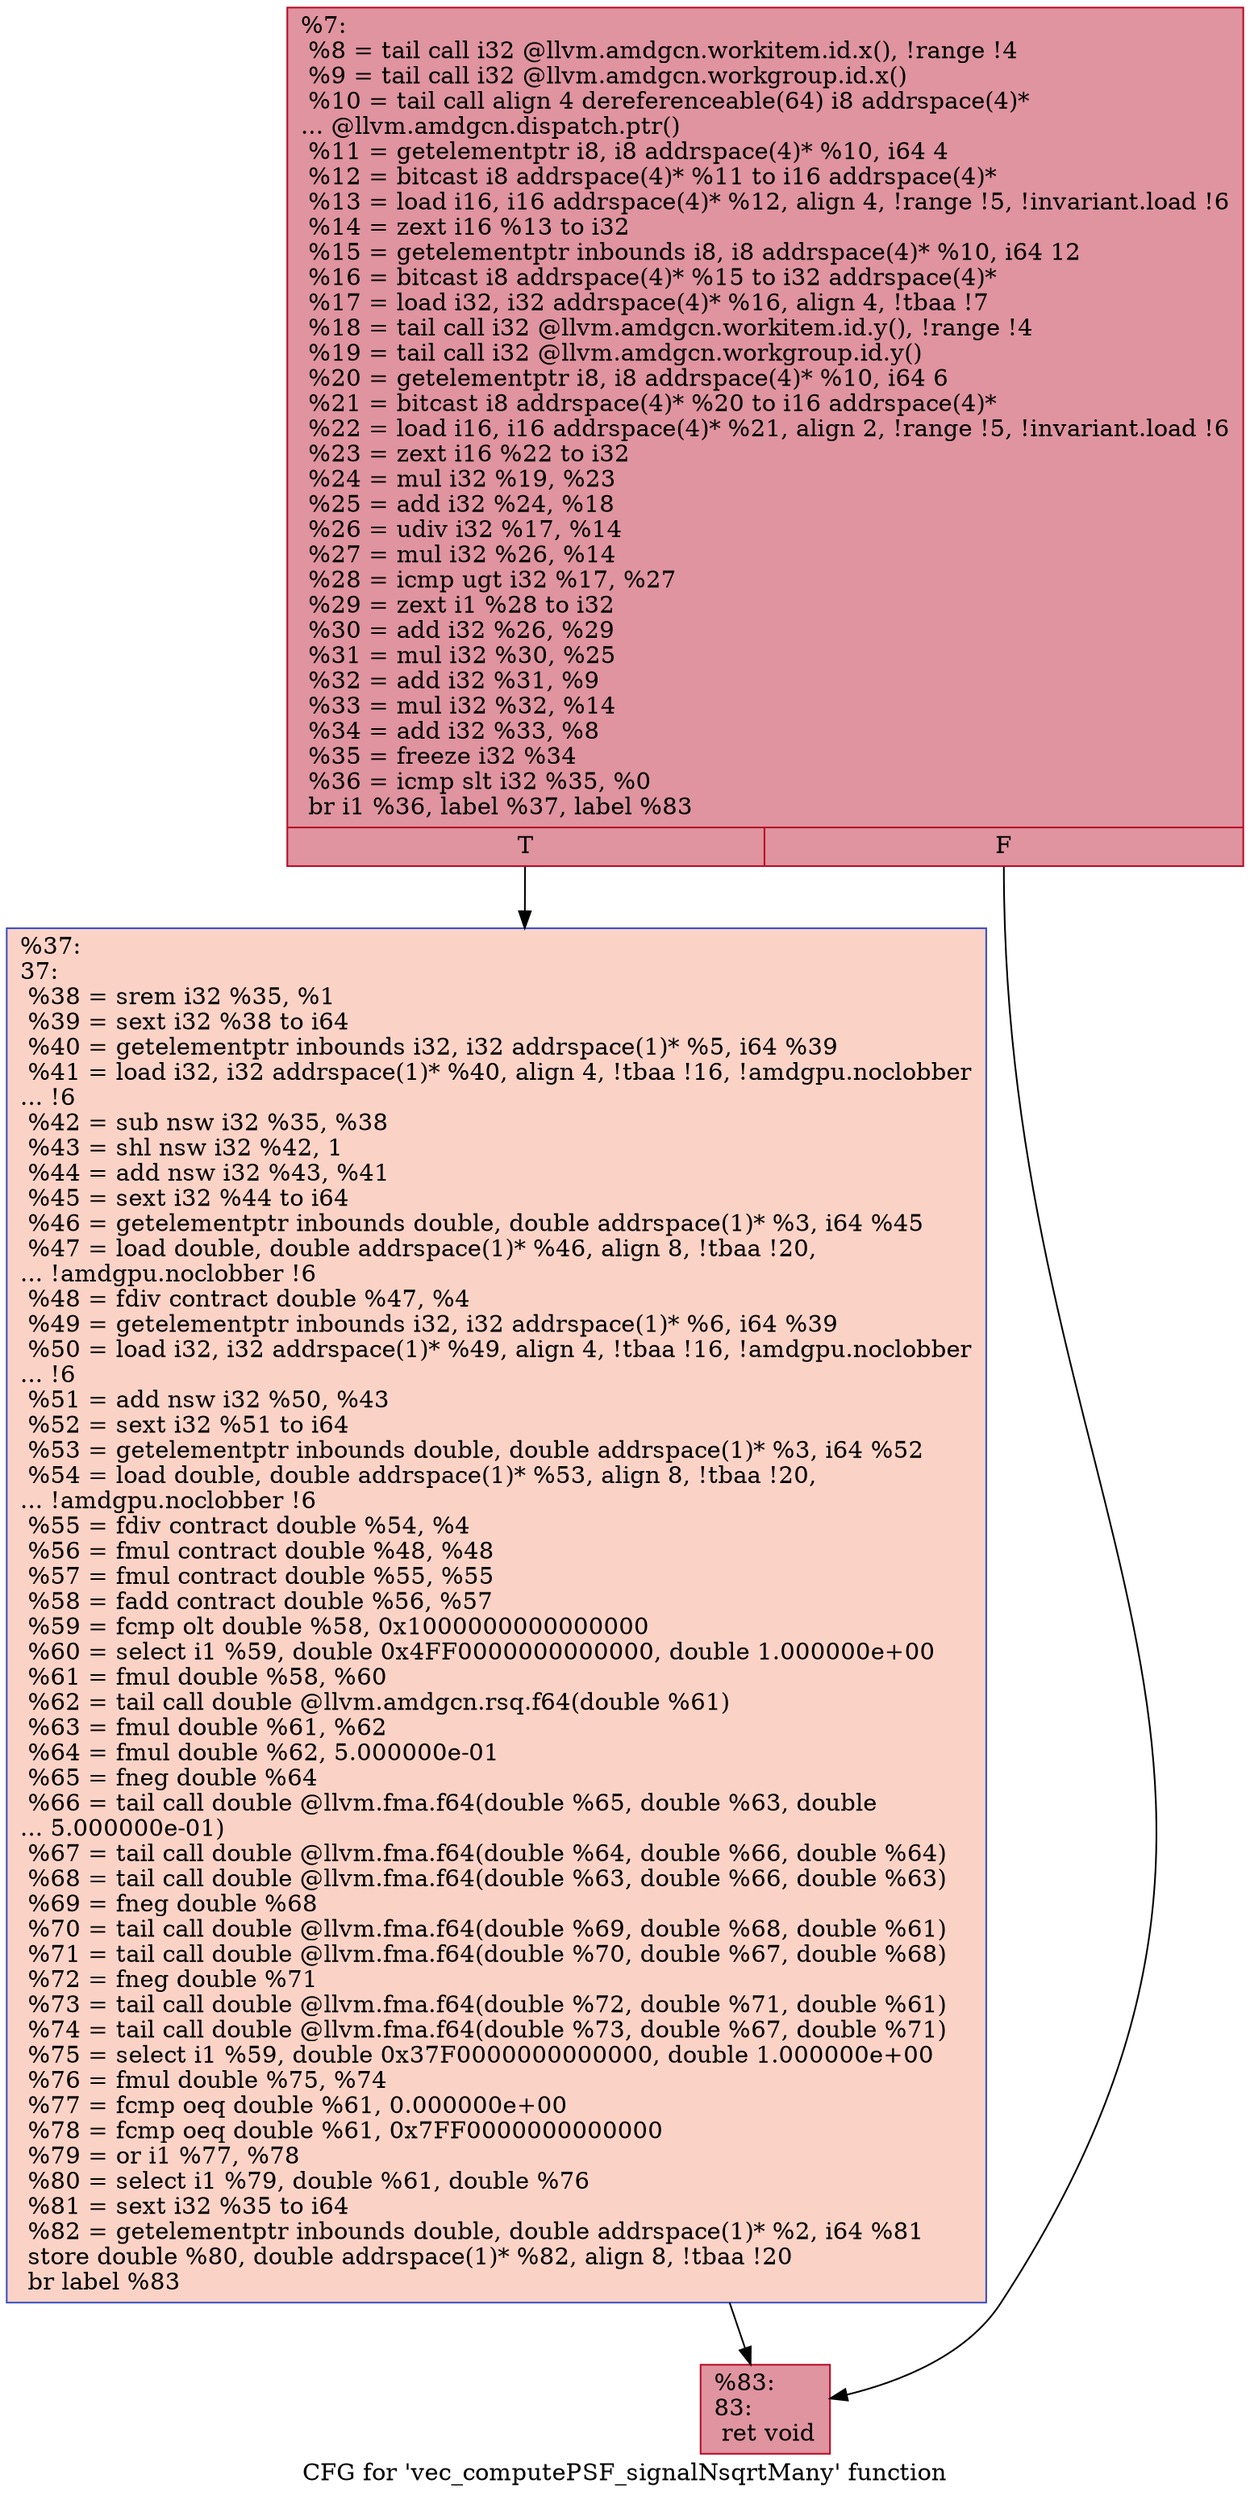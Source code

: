 digraph "CFG for 'vec_computePSF_signalNsqrtMany' function" {
	label="CFG for 'vec_computePSF_signalNsqrtMany' function";

	Node0x4b81120 [shape=record,color="#b70d28ff", style=filled, fillcolor="#b70d2870",label="{%7:\l  %8 = tail call i32 @llvm.amdgcn.workitem.id.x(), !range !4\l  %9 = tail call i32 @llvm.amdgcn.workgroup.id.x()\l  %10 = tail call align 4 dereferenceable(64) i8 addrspace(4)*\l... @llvm.amdgcn.dispatch.ptr()\l  %11 = getelementptr i8, i8 addrspace(4)* %10, i64 4\l  %12 = bitcast i8 addrspace(4)* %11 to i16 addrspace(4)*\l  %13 = load i16, i16 addrspace(4)* %12, align 4, !range !5, !invariant.load !6\l  %14 = zext i16 %13 to i32\l  %15 = getelementptr inbounds i8, i8 addrspace(4)* %10, i64 12\l  %16 = bitcast i8 addrspace(4)* %15 to i32 addrspace(4)*\l  %17 = load i32, i32 addrspace(4)* %16, align 4, !tbaa !7\l  %18 = tail call i32 @llvm.amdgcn.workitem.id.y(), !range !4\l  %19 = tail call i32 @llvm.amdgcn.workgroup.id.y()\l  %20 = getelementptr i8, i8 addrspace(4)* %10, i64 6\l  %21 = bitcast i8 addrspace(4)* %20 to i16 addrspace(4)*\l  %22 = load i16, i16 addrspace(4)* %21, align 2, !range !5, !invariant.load !6\l  %23 = zext i16 %22 to i32\l  %24 = mul i32 %19, %23\l  %25 = add i32 %24, %18\l  %26 = udiv i32 %17, %14\l  %27 = mul i32 %26, %14\l  %28 = icmp ugt i32 %17, %27\l  %29 = zext i1 %28 to i32\l  %30 = add i32 %26, %29\l  %31 = mul i32 %30, %25\l  %32 = add i32 %31, %9\l  %33 = mul i32 %32, %14\l  %34 = add i32 %33, %8\l  %35 = freeze i32 %34\l  %36 = icmp slt i32 %35, %0\l  br i1 %36, label %37, label %83\l|{<s0>T|<s1>F}}"];
	Node0x4b81120:s0 -> Node0x4b85280;
	Node0x4b81120:s1 -> Node0x4b85310;
	Node0x4b85280 [shape=record,color="#3d50c3ff", style=filled, fillcolor="#f59c7d70",label="{%37:\l37:                                               \l  %38 = srem i32 %35, %1\l  %39 = sext i32 %38 to i64\l  %40 = getelementptr inbounds i32, i32 addrspace(1)* %5, i64 %39\l  %41 = load i32, i32 addrspace(1)* %40, align 4, !tbaa !16, !amdgpu.noclobber\l... !6\l  %42 = sub nsw i32 %35, %38\l  %43 = shl nsw i32 %42, 1\l  %44 = add nsw i32 %43, %41\l  %45 = sext i32 %44 to i64\l  %46 = getelementptr inbounds double, double addrspace(1)* %3, i64 %45\l  %47 = load double, double addrspace(1)* %46, align 8, !tbaa !20,\l... !amdgpu.noclobber !6\l  %48 = fdiv contract double %47, %4\l  %49 = getelementptr inbounds i32, i32 addrspace(1)* %6, i64 %39\l  %50 = load i32, i32 addrspace(1)* %49, align 4, !tbaa !16, !amdgpu.noclobber\l... !6\l  %51 = add nsw i32 %50, %43\l  %52 = sext i32 %51 to i64\l  %53 = getelementptr inbounds double, double addrspace(1)* %3, i64 %52\l  %54 = load double, double addrspace(1)* %53, align 8, !tbaa !20,\l... !amdgpu.noclobber !6\l  %55 = fdiv contract double %54, %4\l  %56 = fmul contract double %48, %48\l  %57 = fmul contract double %55, %55\l  %58 = fadd contract double %56, %57\l  %59 = fcmp olt double %58, 0x1000000000000000\l  %60 = select i1 %59, double 0x4FF0000000000000, double 1.000000e+00\l  %61 = fmul double %58, %60\l  %62 = tail call double @llvm.amdgcn.rsq.f64(double %61)\l  %63 = fmul double %61, %62\l  %64 = fmul double %62, 5.000000e-01\l  %65 = fneg double %64\l  %66 = tail call double @llvm.fma.f64(double %65, double %63, double\l... 5.000000e-01)\l  %67 = tail call double @llvm.fma.f64(double %64, double %66, double %64)\l  %68 = tail call double @llvm.fma.f64(double %63, double %66, double %63)\l  %69 = fneg double %68\l  %70 = tail call double @llvm.fma.f64(double %69, double %68, double %61)\l  %71 = tail call double @llvm.fma.f64(double %70, double %67, double %68)\l  %72 = fneg double %71\l  %73 = tail call double @llvm.fma.f64(double %72, double %71, double %61)\l  %74 = tail call double @llvm.fma.f64(double %73, double %67, double %71)\l  %75 = select i1 %59, double 0x37F0000000000000, double 1.000000e+00\l  %76 = fmul double %75, %74\l  %77 = fcmp oeq double %61, 0.000000e+00\l  %78 = fcmp oeq double %61, 0x7FF0000000000000\l  %79 = or i1 %77, %78\l  %80 = select i1 %79, double %61, double %76\l  %81 = sext i32 %35 to i64\l  %82 = getelementptr inbounds double, double addrspace(1)* %2, i64 %81\l  store double %80, double addrspace(1)* %82, align 8, !tbaa !20\l  br label %83\l}"];
	Node0x4b85280 -> Node0x4b85310;
	Node0x4b85310 [shape=record,color="#b70d28ff", style=filled, fillcolor="#b70d2870",label="{%83:\l83:                                               \l  ret void\l}"];
}
